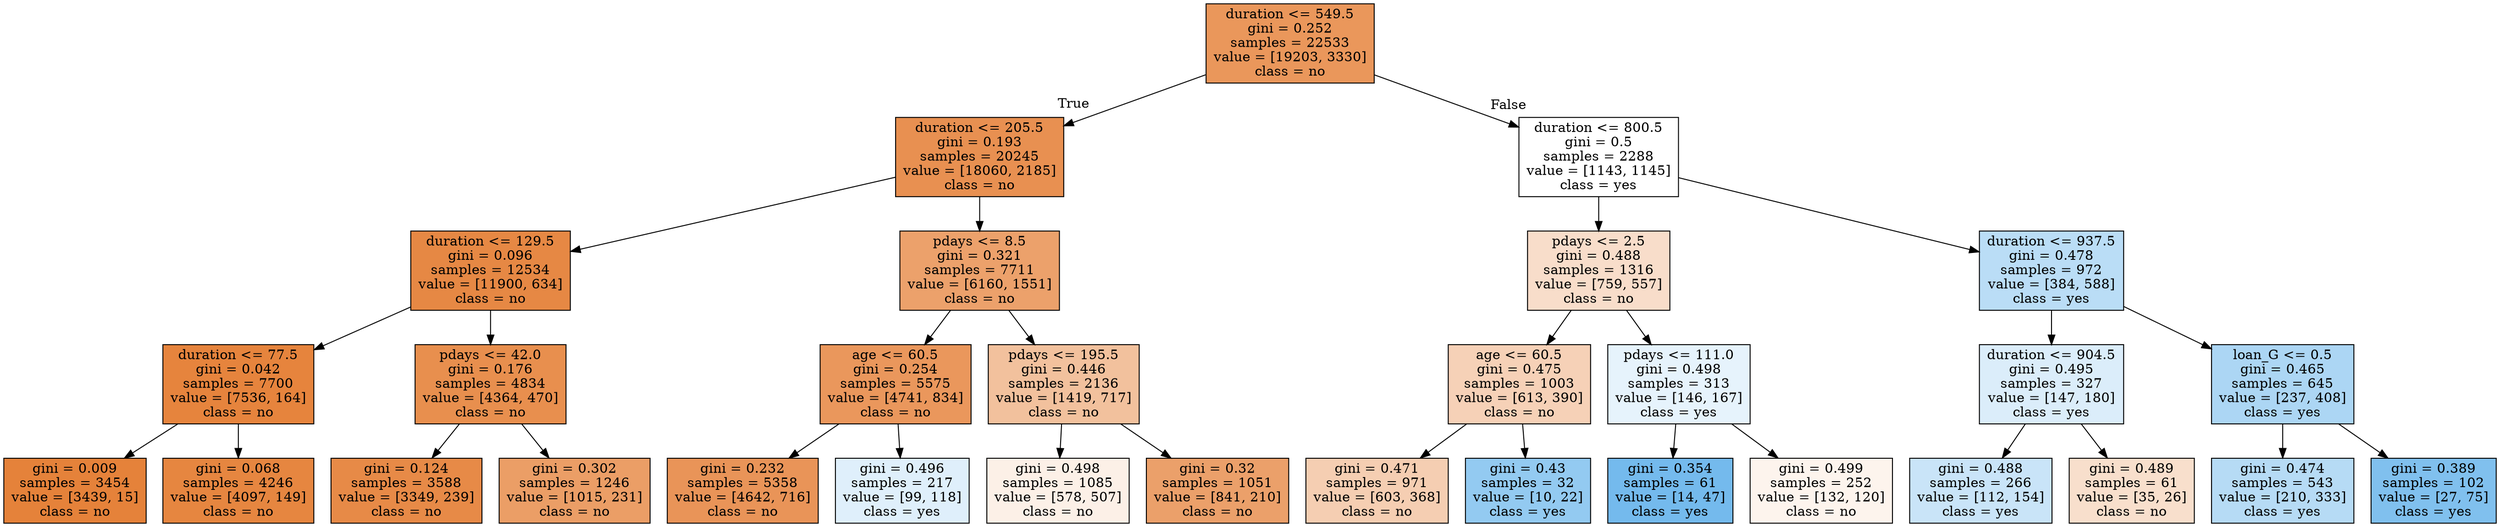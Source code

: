 digraph Tree {
node [shape=box, style="filled", color="black"] ;
0 [label="duration <= 549.5\ngini = 0.252\nsamples = 22533\nvalue = [19203, 3330]\nclass = no", fillcolor="#ea975b"] ;
1 [label="duration <= 205.5\ngini = 0.193\nsamples = 20245\nvalue = [18060, 2185]\nclass = no", fillcolor="#e89051"] ;
0 -> 1 [labeldistance=2.5, labelangle=45, headlabel="True"] ;
2 [label="duration <= 129.5\ngini = 0.096\nsamples = 12534\nvalue = [11900, 634]\nclass = no", fillcolor="#e68844"] ;
1 -> 2 ;
3 [label="duration <= 77.5\ngini = 0.042\nsamples = 7700\nvalue = [7536, 164]\nclass = no", fillcolor="#e6843d"] ;
2 -> 3 ;
4 [label="gini = 0.009\nsamples = 3454\nvalue = [3439, 15]\nclass = no", fillcolor="#e5823a"] ;
3 -> 4 ;
5 [label="gini = 0.068\nsamples = 4246\nvalue = [4097, 149]\nclass = no", fillcolor="#e68640"] ;
3 -> 5 ;
6 [label="pdays <= 42.0\ngini = 0.176\nsamples = 4834\nvalue = [4364, 470]\nclass = no", fillcolor="#e88f4e"] ;
2 -> 6 ;
7 [label="gini = 0.124\nsamples = 3588\nvalue = [3349, 239]\nclass = no", fillcolor="#e78a47"] ;
6 -> 7 ;
8 [label="gini = 0.302\nsamples = 1246\nvalue = [1015, 231]\nclass = no", fillcolor="#eb9e66"] ;
6 -> 8 ;
9 [label="pdays <= 8.5\ngini = 0.321\nsamples = 7711\nvalue = [6160, 1551]\nclass = no", fillcolor="#eca16b"] ;
1 -> 9 ;
10 [label="age <= 60.5\ngini = 0.254\nsamples = 5575\nvalue = [4741, 834]\nclass = no", fillcolor="#ea975c"] ;
9 -> 10 ;
11 [label="gini = 0.232\nsamples = 5358\nvalue = [4642, 716]\nclass = no", fillcolor="#e99458"] ;
10 -> 11 ;
12 [label="gini = 0.496\nsamples = 217\nvalue = [99, 118]\nclass = yes", fillcolor="#dfeffb"] ;
10 -> 12 ;
13 [label="pdays <= 195.5\ngini = 0.446\nsamples = 2136\nvalue = [1419, 717]\nclass = no", fillcolor="#f2c19d"] ;
9 -> 13 ;
14 [label="gini = 0.498\nsamples = 1085\nvalue = [578, 507]\nclass = no", fillcolor="#fcf0e7"] ;
13 -> 14 ;
15 [label="gini = 0.32\nsamples = 1051\nvalue = [841, 210]\nclass = no", fillcolor="#eba06a"] ;
13 -> 15 ;
16 [label="duration <= 800.5\ngini = 0.5\nsamples = 2288\nvalue = [1143, 1145]\nclass = yes", fillcolor="#ffffff"] ;
0 -> 16 [labeldistance=2.5, labelangle=-45, headlabel="False"] ;
17 [label="pdays <= 2.5\ngini = 0.488\nsamples = 1316\nvalue = [759, 557]\nclass = no", fillcolor="#f8ddca"] ;
16 -> 17 ;
18 [label="age <= 60.5\ngini = 0.475\nsamples = 1003\nvalue = [613, 390]\nclass = no", fillcolor="#f6d1b7"] ;
17 -> 18 ;
19 [label="gini = 0.471\nsamples = 971\nvalue = [603, 368]\nclass = no", fillcolor="#f5ceb2"] ;
18 -> 19 ;
20 [label="gini = 0.43\nsamples = 32\nvalue = [10, 22]\nclass = yes", fillcolor="#93caf1"] ;
18 -> 20 ;
21 [label="pdays <= 111.0\ngini = 0.498\nsamples = 313\nvalue = [146, 167]\nclass = yes", fillcolor="#e6f3fc"] ;
17 -> 21 ;
22 [label="gini = 0.354\nsamples = 61\nvalue = [14, 47]\nclass = yes", fillcolor="#74baed"] ;
21 -> 22 ;
23 [label="gini = 0.499\nsamples = 252\nvalue = [132, 120]\nclass = no", fillcolor="#fdf4ed"] ;
21 -> 23 ;
24 [label="duration <= 937.5\ngini = 0.478\nsamples = 972\nvalue = [384, 588]\nclass = yes", fillcolor="#baddf6"] ;
16 -> 24 ;
25 [label="duration <= 904.5\ngini = 0.495\nsamples = 327\nvalue = [147, 180]\nclass = yes", fillcolor="#dbedfa"] ;
24 -> 25 ;
26 [label="gini = 0.488\nsamples = 266\nvalue = [112, 154]\nclass = yes", fillcolor="#c9e4f8"] ;
25 -> 26 ;
27 [label="gini = 0.489\nsamples = 61\nvalue = [35, 26]\nclass = no", fillcolor="#f8dfcc"] ;
25 -> 27 ;
28 [label="loan_G <= 0.5\ngini = 0.465\nsamples = 645\nvalue = [237, 408]\nclass = yes", fillcolor="#acd6f4"] ;
24 -> 28 ;
29 [label="gini = 0.474\nsamples = 543\nvalue = [210, 333]\nclass = yes", fillcolor="#b6dbf5"] ;
28 -> 29 ;
30 [label="gini = 0.389\nsamples = 102\nvalue = [27, 75]\nclass = yes", fillcolor="#80c0ee"] ;
28 -> 30 ;
}